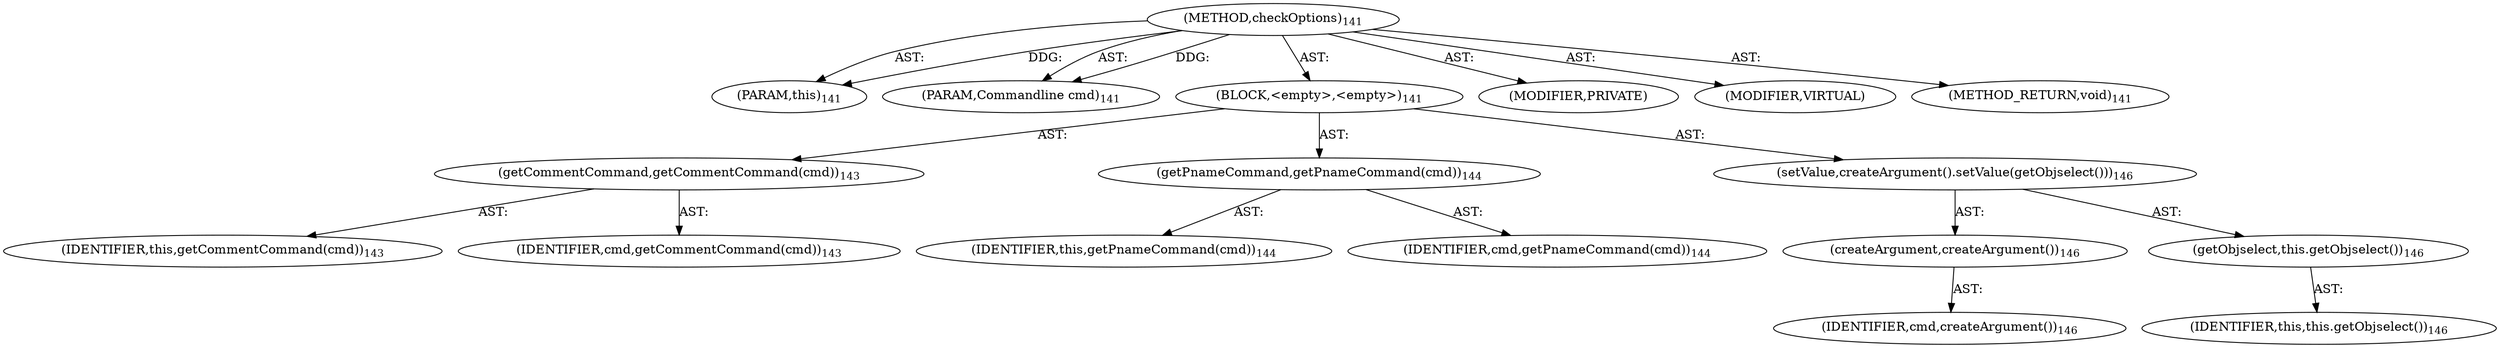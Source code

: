 digraph "checkOptions" {  
"111669149697" [label = <(METHOD,checkOptions)<SUB>141</SUB>> ]
"115964116993" [label = <(PARAM,this)<SUB>141</SUB>> ]
"115964116997" [label = <(PARAM,Commandline cmd)<SUB>141</SUB>> ]
"25769803780" [label = <(BLOCK,&lt;empty&gt;,&lt;empty&gt;)<SUB>141</SUB>> ]
"30064771101" [label = <(getCommentCommand,getCommentCommand(cmd))<SUB>143</SUB>> ]
"68719476742" [label = <(IDENTIFIER,this,getCommentCommand(cmd))<SUB>143</SUB>> ]
"68719476773" [label = <(IDENTIFIER,cmd,getCommentCommand(cmd))<SUB>143</SUB>> ]
"30064771102" [label = <(getPnameCommand,getPnameCommand(cmd))<SUB>144</SUB>> ]
"68719476743" [label = <(IDENTIFIER,this,getPnameCommand(cmd))<SUB>144</SUB>> ]
"68719476774" [label = <(IDENTIFIER,cmd,getPnameCommand(cmd))<SUB>144</SUB>> ]
"30064771103" [label = <(setValue,createArgument().setValue(getObjselect()))<SUB>146</SUB>> ]
"30064771104" [label = <(createArgument,createArgument())<SUB>146</SUB>> ]
"68719476775" [label = <(IDENTIFIER,cmd,createArgument())<SUB>146</SUB>> ]
"30064771105" [label = <(getObjselect,this.getObjselect())<SUB>146</SUB>> ]
"68719476744" [label = <(IDENTIFIER,this,this.getObjselect())<SUB>146</SUB>> ]
"133143986181" [label = <(MODIFIER,PRIVATE)> ]
"133143986182" [label = <(MODIFIER,VIRTUAL)> ]
"128849018881" [label = <(METHOD_RETURN,void)<SUB>141</SUB>> ]
  "111669149697" -> "115964116993"  [ label = "AST: "] 
  "111669149697" -> "115964116997"  [ label = "AST: "] 
  "111669149697" -> "25769803780"  [ label = "AST: "] 
  "111669149697" -> "133143986181"  [ label = "AST: "] 
  "111669149697" -> "133143986182"  [ label = "AST: "] 
  "111669149697" -> "128849018881"  [ label = "AST: "] 
  "25769803780" -> "30064771101"  [ label = "AST: "] 
  "25769803780" -> "30064771102"  [ label = "AST: "] 
  "25769803780" -> "30064771103"  [ label = "AST: "] 
  "30064771101" -> "68719476742"  [ label = "AST: "] 
  "30064771101" -> "68719476773"  [ label = "AST: "] 
  "30064771102" -> "68719476743"  [ label = "AST: "] 
  "30064771102" -> "68719476774"  [ label = "AST: "] 
  "30064771103" -> "30064771104"  [ label = "AST: "] 
  "30064771103" -> "30064771105"  [ label = "AST: "] 
  "30064771104" -> "68719476775"  [ label = "AST: "] 
  "30064771105" -> "68719476744"  [ label = "AST: "] 
  "111669149697" -> "115964116993"  [ label = "DDG: "] 
  "111669149697" -> "115964116997"  [ label = "DDG: "] 
}
